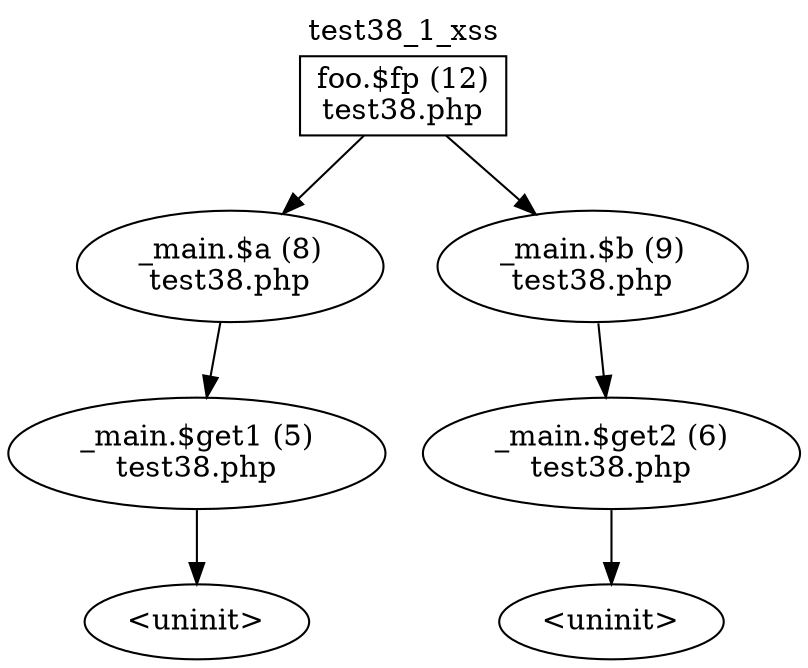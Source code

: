digraph cfg {
  label="test38_1_xss";
  labelloc=t;
  n1 [shape=box, label="foo.$fp (12)\ntest38.php"];
  n2 [shape=ellipse, label="_main.$a (8)\ntest38.php"];
  n3 [shape=ellipse, label="_main.$b (9)\ntest38.php"];
  n4 [shape=ellipse, label="_main.$get1 (5)\ntest38.php"];
  n5 [shape=ellipse, label="_main.$get2 (6)\ntest38.php"];
  n6 [shape=ellipse, label="<uninit>"];
  n7 [shape=ellipse, label="<uninit>"];
  n1 -> n2;
  n1 -> n3;
  n2 -> n4;
  n3 -> n5;
  n4 -> n6;
  n5 -> n7;
}
